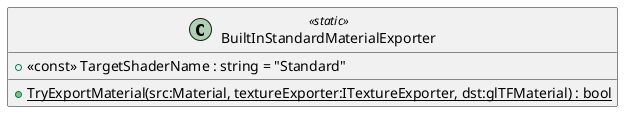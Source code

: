 @startuml
class BuiltInStandardMaterialExporter <<static>> {
    + <<const>> TargetShaderName : string = "Standard"
    + {static} TryExportMaterial(src:Material, textureExporter:ITextureExporter, dst:glTFMaterial) : bool
}
@enduml
